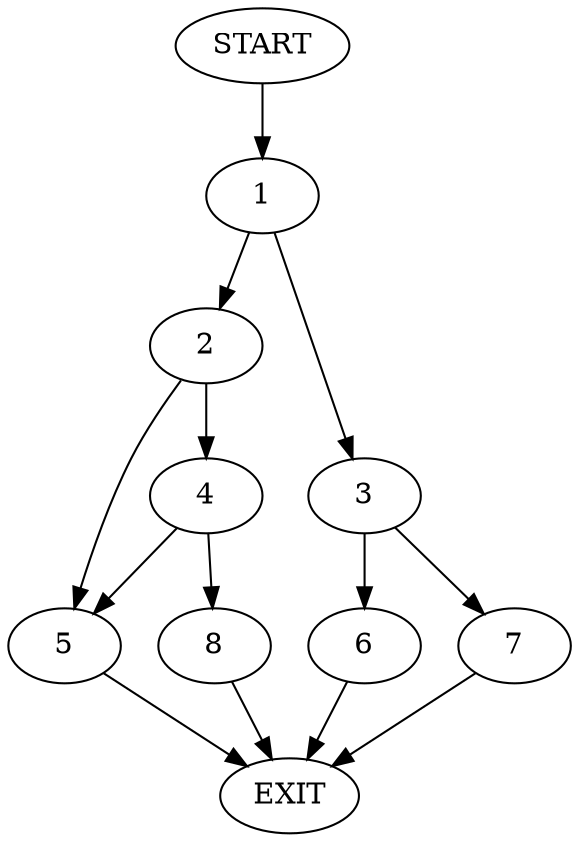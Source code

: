 digraph {
0 [label="START"]
9 [label="EXIT"]
0 -> 1
1 -> 2
1 -> 3
2 -> 4
2 -> 5
3 -> 6
3 -> 7
7 -> 9
6 -> 9
5 -> 9
4 -> 8
4 -> 5
8 -> 9
}
